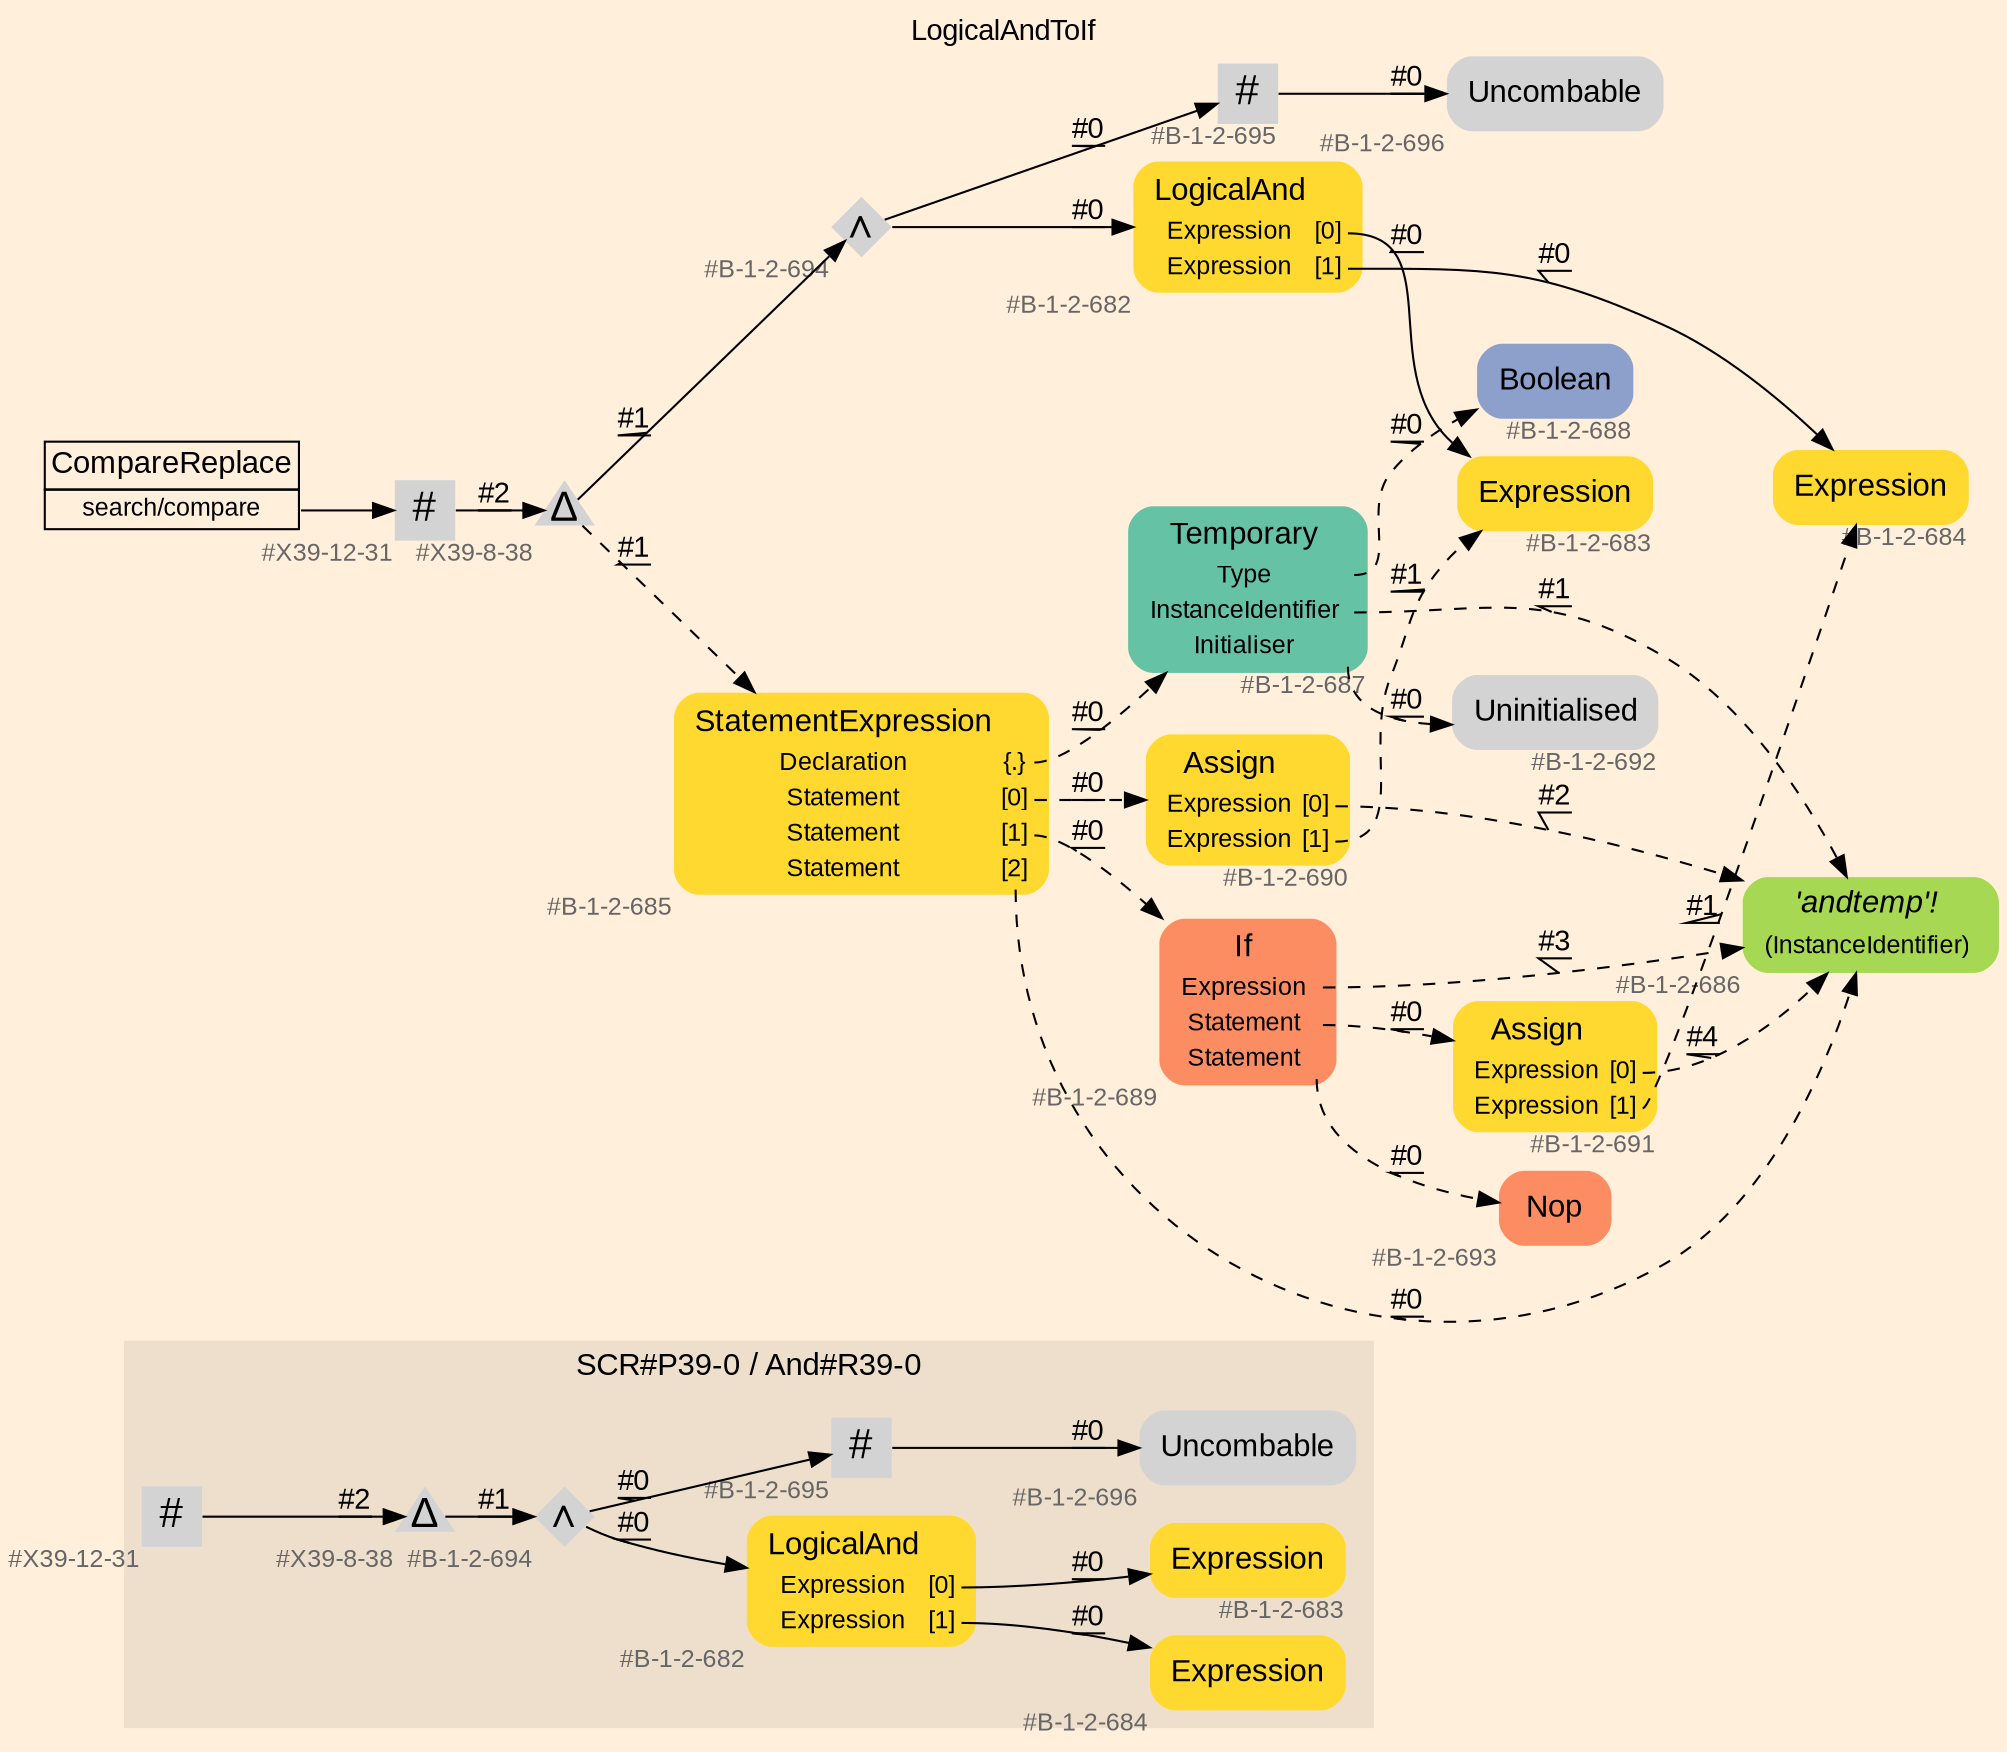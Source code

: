digraph "LogicalAndToIf" {
label = "LogicalAndToIf"
labelloc = t
graph [
    rankdir = "LR"
    ranksep = 0.3
    bgcolor = antiquewhite1
    color = black
    fontcolor = black
    fontname = "Arial"
];
node [
    fontname = "Arial"
];
edge [
    fontname = "Arial"
];

// -------------------- figure And#R39-0 --------------------
// -------- region And#R39-0 ----------
subgraph "clusterAnd#R39-0" {
    label = "SCR#P39-0 / And#R39-0"
    style = "filled"
    color = antiquewhite2
    fontsize = "15"
    // -------- block And#R39-0/#B-1-2-696 ----------
    "And#R39-0/#B-1-2-696" [
        xlabel = "#B-1-2-696"
        fontsize = "12"
        fontcolor = grey40
        shape = "plaintext"
        label = <<TABLE BORDER="0" CELLBORDER="0" CELLSPACING="0">
         <TR><TD><FONT COLOR="black" POINT-SIZE="15">Uncombable</FONT></TD></TR>
        </TABLE>>
        style = "rounded,filled"
    ];
    
    // -------- block And#R39-0/#B-1-2-682 ----------
    "And#R39-0/#B-1-2-682" [
        fillcolor = "/set28/6"
        xlabel = "#B-1-2-682"
        fontsize = "12"
        fontcolor = grey40
        shape = "plaintext"
        label = <<TABLE BORDER="0" CELLBORDER="0" CELLSPACING="0">
         <TR><TD><FONT COLOR="black" POINT-SIZE="15">LogicalAnd</FONT></TD></TR>
         <TR><TD><FONT COLOR="black" POINT-SIZE="12">Expression</FONT></TD><TD PORT="port0"><FONT COLOR="black" POINT-SIZE="12">[0]</FONT></TD></TR>
         <TR><TD><FONT COLOR="black" POINT-SIZE="12">Expression</FONT></TD><TD PORT="port1"><FONT COLOR="black" POINT-SIZE="12">[1]</FONT></TD></TR>
        </TABLE>>
        style = "rounded,filled"
    ];
    
    // -------- block And#R39-0/#B-1-2-694 ----------
    "And#R39-0/#B-1-2-694" [
        xlabel = "#B-1-2-694"
        fontsize = "12"
        fontcolor = grey40
        shape = "diamond"
        label = <<FONT COLOR="black" POINT-SIZE="20">∧</FONT>>
        style = "filled"
        penwidth = 0.0
        fixedsize = true
        width = 0.4
        height = 0.4
    ];
    
    // -------- block And#R39-0/#B-1-2-695 ----------
    "And#R39-0/#B-1-2-695" [
        xlabel = "#B-1-2-695"
        fontsize = "12"
        fontcolor = grey40
        shape = "square"
        label = <<FONT COLOR="black" POINT-SIZE="20">#</FONT>>
        style = "filled"
        penwidth = 0.0
        fixedsize = true
        width = 0.4
        height = 0.4
    ];
    
    // -------- block And#R39-0/#B-1-2-683 ----------
    "And#R39-0/#B-1-2-683" [
        fillcolor = "/set28/6"
        xlabel = "#B-1-2-683"
        fontsize = "12"
        fontcolor = grey40
        shape = "plaintext"
        label = <<TABLE BORDER="0" CELLBORDER="0" CELLSPACING="0">
         <TR><TD><FONT COLOR="black" POINT-SIZE="15">Expression</FONT></TD></TR>
        </TABLE>>
        style = "rounded,filled"
    ];
    
    // -------- block And#R39-0/#X39-8-38 ----------
    "And#R39-0/#X39-8-38" [
        xlabel = "#X39-8-38"
        fontsize = "12"
        fontcolor = grey40
        shape = "triangle"
        label = <<FONT COLOR="black" POINT-SIZE="20">Δ</FONT>>
        style = "filled"
        penwidth = 0.0
        fixedsize = true
        width = 0.4
        height = 0.4
    ];
    
    // -------- block And#R39-0/#B-1-2-684 ----------
    "And#R39-0/#B-1-2-684" [
        fillcolor = "/set28/6"
        xlabel = "#B-1-2-684"
        fontsize = "12"
        fontcolor = grey40
        shape = "plaintext"
        label = <<TABLE BORDER="0" CELLBORDER="0" CELLSPACING="0">
         <TR><TD><FONT COLOR="black" POINT-SIZE="15">Expression</FONT></TD></TR>
        </TABLE>>
        style = "rounded,filled"
    ];
    
    // -------- block And#R39-0/#X39-12-31 ----------
    "And#R39-0/#X39-12-31" [
        xlabel = "#X39-12-31"
        fontsize = "12"
        fontcolor = grey40
        shape = "square"
        label = <<FONT COLOR="black" POINT-SIZE="20">#</FONT>>
        style = "filled"
        penwidth = 0.0
        fixedsize = true
        width = 0.4
        height = 0.4
    ];
    
}

"And#R39-0/#B-1-2-682":port0 -> "And#R39-0/#B-1-2-683" [
    label = "#0"
    decorate = true
    color = black
    fontcolor = black
];

"And#R39-0/#B-1-2-682":port1 -> "And#R39-0/#B-1-2-684" [
    label = "#0"
    decorate = true
    color = black
    fontcolor = black
];

"And#R39-0/#B-1-2-694" -> "And#R39-0/#B-1-2-682" [
    label = "#0"
    decorate = true
    color = black
    fontcolor = black
];

"And#R39-0/#B-1-2-694" -> "And#R39-0/#B-1-2-695" [
    label = "#0"
    decorate = true
    color = black
    fontcolor = black
];

"And#R39-0/#B-1-2-695" -> "And#R39-0/#B-1-2-696" [
    label = "#0"
    decorate = true
    color = black
    fontcolor = black
];

"And#R39-0/#X39-8-38" -> "And#R39-0/#B-1-2-694" [
    label = "#1"
    decorate = true
    color = black
    fontcolor = black
];

"And#R39-0/#X39-12-31" -> "And#R39-0/#X39-8-38" [
    label = "#2"
    decorate = true
    color = black
    fontcolor = black
];


// -------------------- transformation figure --------------------
// -------- block CR#X39-10-39 ----------
"CR#X39-10-39" [
    fillcolor = antiquewhite1
    fontsize = "12"
    fontcolor = grey40
    shape = "plaintext"
    label = <<TABLE BORDER="0" CELLBORDER="1" CELLSPACING="0">
     <TR><TD><FONT COLOR="black" POINT-SIZE="15">CompareReplace</FONT></TD></TR>
     <TR><TD PORT="port0"><FONT COLOR="black" POINT-SIZE="12">search/compare</FONT></TD></TR>
    </TABLE>>
    style = "filled"
    color = black
];

// -------- block #X39-12-31 ----------
"#X39-12-31" [
    xlabel = "#X39-12-31"
    fontsize = "12"
    fontcolor = grey40
    shape = "square"
    label = <<FONT COLOR="black" POINT-SIZE="20">#</FONT>>
    style = "filled"
    penwidth = 0.0
    fixedsize = true
    width = 0.4
    height = 0.4
];

// -------- block #X39-8-38 ----------
"#X39-8-38" [
    xlabel = "#X39-8-38"
    fontsize = "12"
    fontcolor = grey40
    shape = "triangle"
    label = <<FONT COLOR="black" POINT-SIZE="20">Δ</FONT>>
    style = "filled"
    penwidth = 0.0
    fixedsize = true
    width = 0.4
    height = 0.4
];

// -------- block #B-1-2-694 ----------
"#B-1-2-694" [
    xlabel = "#B-1-2-694"
    fontsize = "12"
    fontcolor = grey40
    shape = "diamond"
    label = <<FONT COLOR="black" POINT-SIZE="20">∧</FONT>>
    style = "filled"
    penwidth = 0.0
    fixedsize = true
    width = 0.4
    height = 0.4
];

// -------- block #B-1-2-682 ----------
"#B-1-2-682" [
    fillcolor = "/set28/6"
    xlabel = "#B-1-2-682"
    fontsize = "12"
    fontcolor = grey40
    shape = "plaintext"
    label = <<TABLE BORDER="0" CELLBORDER="0" CELLSPACING="0">
     <TR><TD><FONT COLOR="black" POINT-SIZE="15">LogicalAnd</FONT></TD></TR>
     <TR><TD><FONT COLOR="black" POINT-SIZE="12">Expression</FONT></TD><TD PORT="port0"><FONT COLOR="black" POINT-SIZE="12">[0]</FONT></TD></TR>
     <TR><TD><FONT COLOR="black" POINT-SIZE="12">Expression</FONT></TD><TD PORT="port1"><FONT COLOR="black" POINT-SIZE="12">[1]</FONT></TD></TR>
    </TABLE>>
    style = "rounded,filled"
];

// -------- block #B-1-2-683 ----------
"#B-1-2-683" [
    fillcolor = "/set28/6"
    xlabel = "#B-1-2-683"
    fontsize = "12"
    fontcolor = grey40
    shape = "plaintext"
    label = <<TABLE BORDER="0" CELLBORDER="0" CELLSPACING="0">
     <TR><TD><FONT COLOR="black" POINT-SIZE="15">Expression</FONT></TD></TR>
    </TABLE>>
    style = "rounded,filled"
];

// -------- block #B-1-2-684 ----------
"#B-1-2-684" [
    fillcolor = "/set28/6"
    xlabel = "#B-1-2-684"
    fontsize = "12"
    fontcolor = grey40
    shape = "plaintext"
    label = <<TABLE BORDER="0" CELLBORDER="0" CELLSPACING="0">
     <TR><TD><FONT COLOR="black" POINT-SIZE="15">Expression</FONT></TD></TR>
    </TABLE>>
    style = "rounded,filled"
];

// -------- block #B-1-2-695 ----------
"#B-1-2-695" [
    xlabel = "#B-1-2-695"
    fontsize = "12"
    fontcolor = grey40
    shape = "square"
    label = <<FONT COLOR="black" POINT-SIZE="20">#</FONT>>
    style = "filled"
    penwidth = 0.0
    fixedsize = true
    width = 0.4
    height = 0.4
];

// -------- block #B-1-2-696 ----------
"#B-1-2-696" [
    xlabel = "#B-1-2-696"
    fontsize = "12"
    fontcolor = grey40
    shape = "plaintext"
    label = <<TABLE BORDER="0" CELLBORDER="0" CELLSPACING="0">
     <TR><TD><FONT COLOR="black" POINT-SIZE="15">Uncombable</FONT></TD></TR>
    </TABLE>>
    style = "rounded,filled"
];

// -------- block #B-1-2-685 ----------
"#B-1-2-685" [
    fillcolor = "/set28/6"
    xlabel = "#B-1-2-685"
    fontsize = "12"
    fontcolor = grey40
    shape = "plaintext"
    label = <<TABLE BORDER="0" CELLBORDER="0" CELLSPACING="0">
     <TR><TD><FONT COLOR="black" POINT-SIZE="15">StatementExpression</FONT></TD></TR>
     <TR><TD><FONT COLOR="black" POINT-SIZE="12">Declaration</FONT></TD><TD PORT="port0"><FONT COLOR="black" POINT-SIZE="12">{.}</FONT></TD></TR>
     <TR><TD><FONT COLOR="black" POINT-SIZE="12">Statement</FONT></TD><TD PORT="port1"><FONT COLOR="black" POINT-SIZE="12">[0]</FONT></TD></TR>
     <TR><TD><FONT COLOR="black" POINT-SIZE="12">Statement</FONT></TD><TD PORT="port2"><FONT COLOR="black" POINT-SIZE="12">[1]</FONT></TD></TR>
     <TR><TD><FONT COLOR="black" POINT-SIZE="12">Statement</FONT></TD><TD PORT="port3"><FONT COLOR="black" POINT-SIZE="12">[2]</FONT></TD></TR>
    </TABLE>>
    style = "rounded,filled"
];

// -------- block #B-1-2-687 ----------
"#B-1-2-687" [
    fillcolor = "/set28/1"
    xlabel = "#B-1-2-687"
    fontsize = "12"
    fontcolor = grey40
    shape = "plaintext"
    label = <<TABLE BORDER="0" CELLBORDER="0" CELLSPACING="0">
     <TR><TD><FONT COLOR="black" POINT-SIZE="15">Temporary</FONT></TD></TR>
     <TR><TD><FONT COLOR="black" POINT-SIZE="12">Type</FONT></TD><TD PORT="port0"></TD></TR>
     <TR><TD><FONT COLOR="black" POINT-SIZE="12">InstanceIdentifier</FONT></TD><TD PORT="port1"></TD></TR>
     <TR><TD><FONT COLOR="black" POINT-SIZE="12">Initialiser</FONT></TD><TD PORT="port2"></TD></TR>
    </TABLE>>
    style = "rounded,filled"
];

// -------- block #B-1-2-688 ----------
"#B-1-2-688" [
    fillcolor = "/set28/3"
    xlabel = "#B-1-2-688"
    fontsize = "12"
    fontcolor = grey40
    shape = "plaintext"
    label = <<TABLE BORDER="0" CELLBORDER="0" CELLSPACING="0">
     <TR><TD><FONT COLOR="black" POINT-SIZE="15">Boolean</FONT></TD></TR>
    </TABLE>>
    style = "rounded,filled"
];

// -------- block #B-1-2-686 ----------
"#B-1-2-686" [
    fillcolor = "/set28/5"
    xlabel = "#B-1-2-686"
    fontsize = "12"
    fontcolor = grey40
    shape = "plaintext"
    label = <<TABLE BORDER="0" CELLBORDER="0" CELLSPACING="0">
     <TR><TD><FONT COLOR="black" POINT-SIZE="15"><I>'andtemp'!</I></FONT></TD></TR>
     <TR><TD><FONT COLOR="black" POINT-SIZE="12">(InstanceIdentifier)</FONT></TD><TD PORT="port0"></TD></TR>
    </TABLE>>
    style = "rounded,filled"
];

// -------- block #B-1-2-692 ----------
"#B-1-2-692" [
    xlabel = "#B-1-2-692"
    fontsize = "12"
    fontcolor = grey40
    shape = "plaintext"
    label = <<TABLE BORDER="0" CELLBORDER="0" CELLSPACING="0">
     <TR><TD><FONT COLOR="black" POINT-SIZE="15">Uninitialised</FONT></TD></TR>
    </TABLE>>
    style = "rounded,filled"
];

// -------- block #B-1-2-690 ----------
"#B-1-2-690" [
    fillcolor = "/set28/6"
    xlabel = "#B-1-2-690"
    fontsize = "12"
    fontcolor = grey40
    shape = "plaintext"
    label = <<TABLE BORDER="0" CELLBORDER="0" CELLSPACING="0">
     <TR><TD><FONT COLOR="black" POINT-SIZE="15">Assign</FONT></TD></TR>
     <TR><TD><FONT COLOR="black" POINT-SIZE="12">Expression</FONT></TD><TD PORT="port0"><FONT COLOR="black" POINT-SIZE="12">[0]</FONT></TD></TR>
     <TR><TD><FONT COLOR="black" POINT-SIZE="12">Expression</FONT></TD><TD PORT="port1"><FONT COLOR="black" POINT-SIZE="12">[1]</FONT></TD></TR>
    </TABLE>>
    style = "rounded,filled"
];

// -------- block #B-1-2-689 ----------
"#B-1-2-689" [
    fillcolor = "/set28/2"
    xlabel = "#B-1-2-689"
    fontsize = "12"
    fontcolor = grey40
    shape = "plaintext"
    label = <<TABLE BORDER="0" CELLBORDER="0" CELLSPACING="0">
     <TR><TD><FONT COLOR="black" POINT-SIZE="15">If</FONT></TD></TR>
     <TR><TD><FONT COLOR="black" POINT-SIZE="12">Expression</FONT></TD><TD PORT="port0"></TD></TR>
     <TR><TD><FONT COLOR="black" POINT-SIZE="12">Statement</FONT></TD><TD PORT="port1"></TD></TR>
     <TR><TD><FONT COLOR="black" POINT-SIZE="12">Statement</FONT></TD><TD PORT="port2"></TD></TR>
    </TABLE>>
    style = "rounded,filled"
];

// -------- block #B-1-2-691 ----------
"#B-1-2-691" [
    fillcolor = "/set28/6"
    xlabel = "#B-1-2-691"
    fontsize = "12"
    fontcolor = grey40
    shape = "plaintext"
    label = <<TABLE BORDER="0" CELLBORDER="0" CELLSPACING="0">
     <TR><TD><FONT COLOR="black" POINT-SIZE="15">Assign</FONT></TD></TR>
     <TR><TD><FONT COLOR="black" POINT-SIZE="12">Expression</FONT></TD><TD PORT="port0"><FONT COLOR="black" POINT-SIZE="12">[0]</FONT></TD></TR>
     <TR><TD><FONT COLOR="black" POINT-SIZE="12">Expression</FONT></TD><TD PORT="port1"><FONT COLOR="black" POINT-SIZE="12">[1]</FONT></TD></TR>
    </TABLE>>
    style = "rounded,filled"
];

// -------- block #B-1-2-693 ----------
"#B-1-2-693" [
    fillcolor = "/set28/2"
    xlabel = "#B-1-2-693"
    fontsize = "12"
    fontcolor = grey40
    shape = "plaintext"
    label = <<TABLE BORDER="0" CELLBORDER="0" CELLSPACING="0">
     <TR><TD><FONT COLOR="black" POINT-SIZE="15">Nop</FONT></TD></TR>
    </TABLE>>
    style = "rounded,filled"
];

"CR#X39-10-39":port0 -> "#X39-12-31" [
    label = ""
    decorate = true
    color = black
    fontcolor = black
];

"#X39-12-31" -> "#X39-8-38" [
    label = "#2"
    decorate = true
    color = black
    fontcolor = black
];

"#X39-8-38" -> "#B-1-2-694" [
    label = "#1"
    decorate = true
    color = black
    fontcolor = black
];

"#X39-8-38" -> "#B-1-2-685" [
    style="dashed"
    label = "#1"
    decorate = true
    color = black
    fontcolor = black
];

"#B-1-2-694" -> "#B-1-2-682" [
    label = "#0"
    decorate = true
    color = black
    fontcolor = black
];

"#B-1-2-694" -> "#B-1-2-695" [
    label = "#0"
    decorate = true
    color = black
    fontcolor = black
];

"#B-1-2-682":port0 -> "#B-1-2-683" [
    label = "#0"
    decorate = true
    color = black
    fontcolor = black
];

"#B-1-2-682":port1 -> "#B-1-2-684" [
    label = "#0"
    decorate = true
    color = black
    fontcolor = black
];

"#B-1-2-695" -> "#B-1-2-696" [
    label = "#0"
    decorate = true
    color = black
    fontcolor = black
];

"#B-1-2-685":port0 -> "#B-1-2-687" [
    style="dashed"
    label = "#0"
    decorate = true
    color = black
    fontcolor = black
];

"#B-1-2-685":port1 -> "#B-1-2-690" [
    style="dashed"
    label = "#0"
    decorate = true
    color = black
    fontcolor = black
];

"#B-1-2-685":port2 -> "#B-1-2-689" [
    style="dashed"
    label = "#0"
    decorate = true
    color = black
    fontcolor = black
];

"#B-1-2-685":port3 -> "#B-1-2-686" [
    style="dashed"
    label = "#0"
    decorate = true
    color = black
    fontcolor = black
];

"#B-1-2-687":port0 -> "#B-1-2-688" [
    style="dashed"
    label = "#0"
    decorate = true
    color = black
    fontcolor = black
];

"#B-1-2-687":port1 -> "#B-1-2-686" [
    style="dashed"
    label = "#1"
    decorate = true
    color = black
    fontcolor = black
];

"#B-1-2-687":port2 -> "#B-1-2-692" [
    style="dashed"
    label = "#0"
    decorate = true
    color = black
    fontcolor = black
];

"#B-1-2-690":port0 -> "#B-1-2-686" [
    style="dashed"
    label = "#2"
    decorate = true
    color = black
    fontcolor = black
];

"#B-1-2-690":port1 -> "#B-1-2-683" [
    style="dashed"
    label = "#1"
    decorate = true
    color = black
    fontcolor = black
];

"#B-1-2-689":port0 -> "#B-1-2-686" [
    style="dashed"
    label = "#3"
    decorate = true
    color = black
    fontcolor = black
];

"#B-1-2-689":port1 -> "#B-1-2-691" [
    style="dashed"
    label = "#0"
    decorate = true
    color = black
    fontcolor = black
];

"#B-1-2-689":port2 -> "#B-1-2-693" [
    style="dashed"
    label = "#0"
    decorate = true
    color = black
    fontcolor = black
];

"#B-1-2-691":port0 -> "#B-1-2-686" [
    style="dashed"
    label = "#4"
    decorate = true
    color = black
    fontcolor = black
];

"#B-1-2-691":port1 -> "#B-1-2-684" [
    style="dashed"
    label = "#1"
    decorate = true
    color = black
    fontcolor = black
];


}
